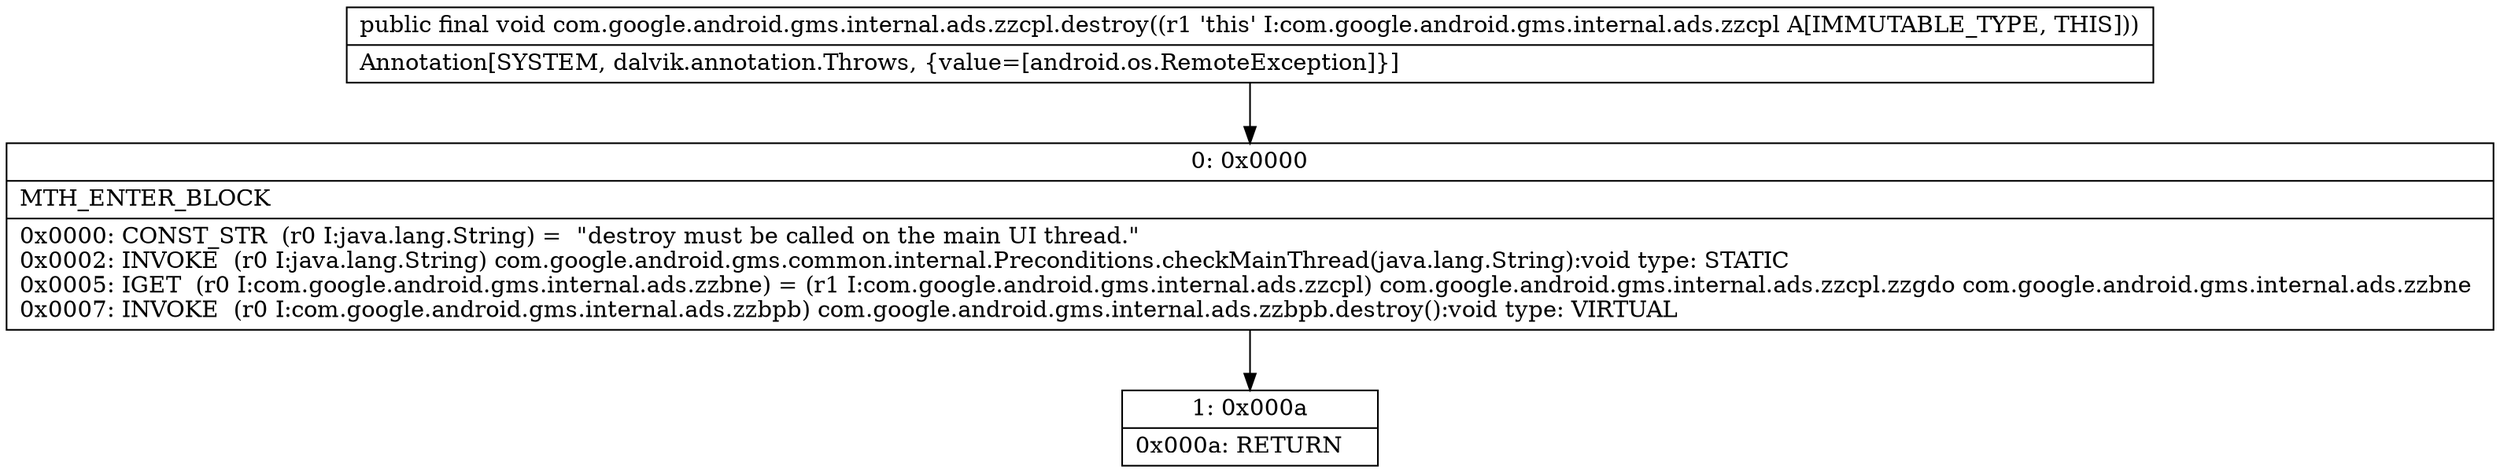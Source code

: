digraph "CFG forcom.google.android.gms.internal.ads.zzcpl.destroy()V" {
Node_0 [shape=record,label="{0\:\ 0x0000|MTH_ENTER_BLOCK\l|0x0000: CONST_STR  (r0 I:java.lang.String) =  \"destroy must be called on the main UI thread.\" \l0x0002: INVOKE  (r0 I:java.lang.String) com.google.android.gms.common.internal.Preconditions.checkMainThread(java.lang.String):void type: STATIC \l0x0005: IGET  (r0 I:com.google.android.gms.internal.ads.zzbne) = (r1 I:com.google.android.gms.internal.ads.zzcpl) com.google.android.gms.internal.ads.zzcpl.zzgdo com.google.android.gms.internal.ads.zzbne \l0x0007: INVOKE  (r0 I:com.google.android.gms.internal.ads.zzbpb) com.google.android.gms.internal.ads.zzbpb.destroy():void type: VIRTUAL \l}"];
Node_1 [shape=record,label="{1\:\ 0x000a|0x000a: RETURN   \l}"];
MethodNode[shape=record,label="{public final void com.google.android.gms.internal.ads.zzcpl.destroy((r1 'this' I:com.google.android.gms.internal.ads.zzcpl A[IMMUTABLE_TYPE, THIS]))  | Annotation[SYSTEM, dalvik.annotation.Throws, \{value=[android.os.RemoteException]\}]\l}"];
MethodNode -> Node_0;
Node_0 -> Node_1;
}

